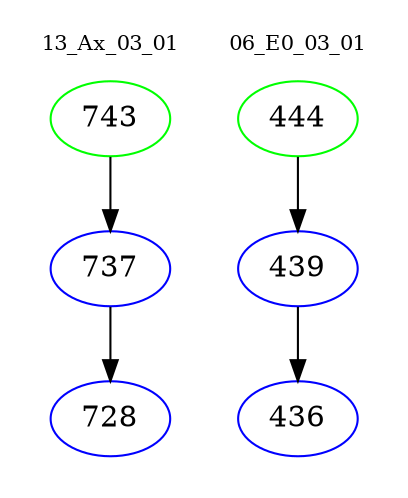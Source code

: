 digraph{
subgraph cluster_0 {
color = white
label = "13_Ax_03_01";
fontsize=10;
T0_743 [label="743", color="green"]
T0_743 -> T0_737 [color="black"]
T0_737 [label="737", color="blue"]
T0_737 -> T0_728 [color="black"]
T0_728 [label="728", color="blue"]
}
subgraph cluster_1 {
color = white
label = "06_E0_03_01";
fontsize=10;
T1_444 [label="444", color="green"]
T1_444 -> T1_439 [color="black"]
T1_439 [label="439", color="blue"]
T1_439 -> T1_436 [color="black"]
T1_436 [label="436", color="blue"]
}
}
